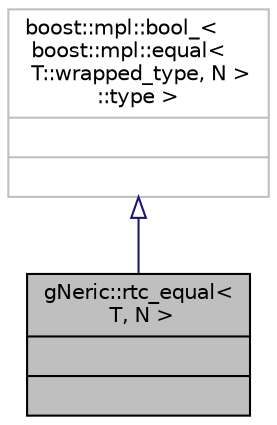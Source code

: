 digraph "gNeric::rtc_equal&lt; T, N &gt;"
{
 // INTERACTIVE_SVG=YES
  bgcolor="transparent";
  edge [fontname="Helvetica",fontsize="10",labelfontname="Helvetica",labelfontsize="10"];
  node [fontname="Helvetica",fontsize="10",shape=record];
  Node2 [label="{gNeric::rtc_equal\<\l T, N \>\n||}",height=0.2,width=0.4,color="black", fillcolor="grey75", style="filled", fontcolor="black"];
  Node3 -> Node2 [dir="back",color="midnightblue",fontsize="10",style="solid",arrowtail="onormal",fontname="Helvetica"];
  Node3 [label="{boost::mpl::bool_\<\l boost::mpl::equal\<\l T::wrapped_type, N \>\l::type \>\n||}",height=0.2,width=0.4,color="grey75"];
}
